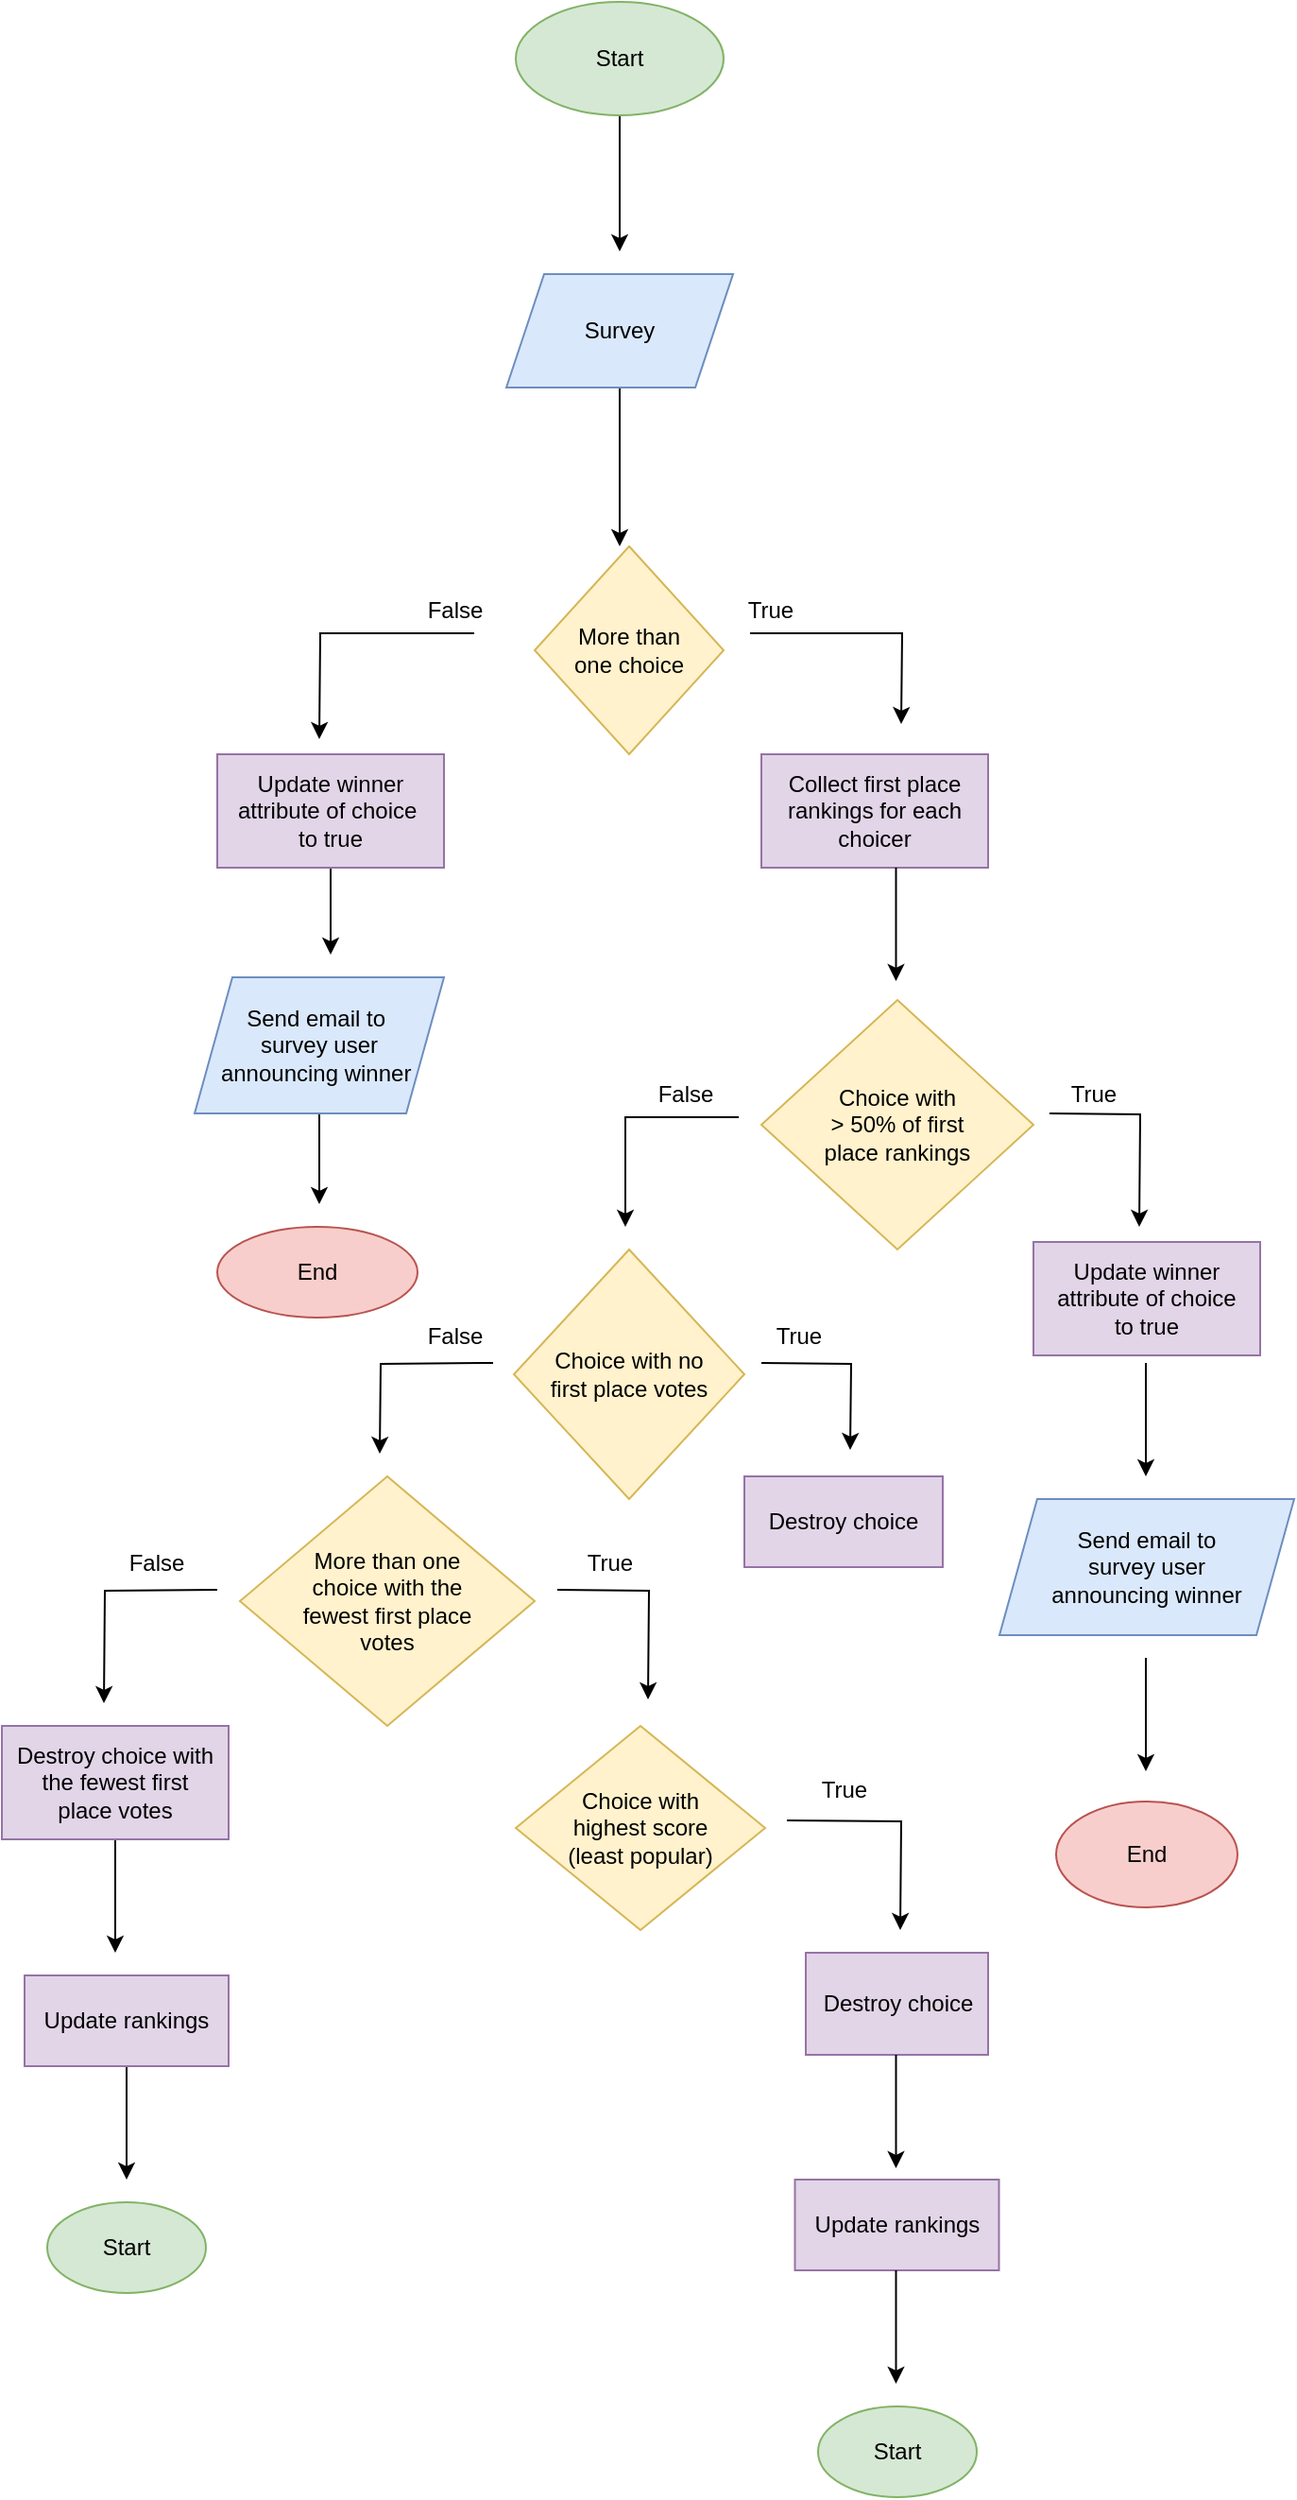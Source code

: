 <mxfile version="14.6.10" type="github">
  <diagram id="C5RBs43oDa-KdzZeNtuy" name="Page-1">
    <mxGraphModel dx="1616" dy="1715" grid="1" gridSize="12" guides="1" tooltips="1" connect="0" arrows="1" fold="1" page="1" pageScale="1" pageWidth="827" pageHeight="1169" math="0" shadow="0">
      <root>
        <mxCell id="WIyWlLk6GJQsqaUBKTNV-0" />
        <mxCell id="WIyWlLk6GJQsqaUBKTNV-1" parent="WIyWlLk6GJQsqaUBKTNV-0" />
        <mxCell id="29_xuqQsDgObVxGRh2MQ-15" style="edgeStyle=orthogonalEdgeStyle;rounded=0;orthogonalLoop=1;jettySize=auto;html=1;" edge="1" parent="WIyWlLk6GJQsqaUBKTNV-1" source="QxfK5x0nZrCedAThmlhR-0">
          <mxGeometry relative="1" as="geometry">
            <mxPoint x="-3" y="-1020" as="targetPoint" />
          </mxGeometry>
        </mxCell>
        <mxCell id="QxfK5x0nZrCedAThmlhR-0" value="Start" style="ellipse;whiteSpace=wrap;html=1;fillColor=#d5e8d4;strokeColor=#82b366;" parent="WIyWlLk6GJQsqaUBKTNV-1" vertex="1">
          <mxGeometry x="-58" y="-1152" width="110" height="60" as="geometry" />
        </mxCell>
        <mxCell id="29_xuqQsDgObVxGRh2MQ-16" style="edgeStyle=orthogonalEdgeStyle;rounded=0;orthogonalLoop=1;jettySize=auto;html=1;entryX=0.45;entryY=0;entryDx=0;entryDy=0;entryPerimeter=0;" edge="1" parent="WIyWlLk6GJQsqaUBKTNV-1" source="29_xuqQsDgObVxGRh2MQ-2" target="29_xuqQsDgObVxGRh2MQ-5">
          <mxGeometry relative="1" as="geometry" />
        </mxCell>
        <mxCell id="29_xuqQsDgObVxGRh2MQ-2" value="Survey" style="shape=parallelogram;perimeter=parallelogramPerimeter;whiteSpace=wrap;html=1;fixedSize=1;fillColor=#dae8fc;strokeColor=#6c8ebf;" vertex="1" parent="WIyWlLk6GJQsqaUBKTNV-1">
          <mxGeometry x="-63" y="-1008" width="120" height="60" as="geometry" />
        </mxCell>
        <mxCell id="29_xuqQsDgObVxGRh2MQ-5" value="More than&lt;br&gt;one choice" style="rhombus;whiteSpace=wrap;html=1;fillColor=#fff2cc;strokeColor=#d6b656;" vertex="1" parent="WIyWlLk6GJQsqaUBKTNV-1">
          <mxGeometry x="-48" y="-864" width="100" height="110" as="geometry" />
        </mxCell>
        <mxCell id="29_xuqQsDgObVxGRh2MQ-8" value="" style="endArrow=classic;html=1;rounded=0;edgeStyle=orthogonalEdgeStyle;exitX=0.225;exitY=1.1;exitDx=0;exitDy=0;exitPerimeter=0;" edge="1" parent="WIyWlLk6GJQsqaUBKTNV-1" source="29_xuqQsDgObVxGRh2MQ-12">
          <mxGeometry width="50" height="50" relative="1" as="geometry">
            <mxPoint x="96" y="-820" as="sourcePoint" />
            <mxPoint x="146" y="-770" as="targetPoint" />
          </mxGeometry>
        </mxCell>
        <mxCell id="29_xuqQsDgObVxGRh2MQ-18" style="edgeStyle=orthogonalEdgeStyle;rounded=0;orthogonalLoop=1;jettySize=auto;html=1;" edge="1" parent="WIyWlLk6GJQsqaUBKTNV-1" source="29_xuqQsDgObVxGRh2MQ-9">
          <mxGeometry relative="1" as="geometry">
            <mxPoint x="-156" y="-648" as="targetPoint" />
          </mxGeometry>
        </mxCell>
        <mxCell id="29_xuqQsDgObVxGRh2MQ-9" value="Update winner attribute of choice&amp;nbsp;&lt;br&gt;to true" style="rounded=0;whiteSpace=wrap;html=1;fillColor=#e1d5e7;strokeColor=#9673a6;fontStyle=0;" vertex="1" parent="WIyWlLk6GJQsqaUBKTNV-1">
          <mxGeometry x="-216" y="-754" width="120" height="60" as="geometry" />
        </mxCell>
        <mxCell id="29_xuqQsDgObVxGRh2MQ-10" value="" style="endArrow=classic;html=1;rounded=0;edgeStyle=orthogonalEdgeStyle;exitX=0.75;exitY=1.1;exitDx=0;exitDy=0;exitPerimeter=0;" edge="1" parent="WIyWlLk6GJQsqaUBKTNV-1" source="29_xuqQsDgObVxGRh2MQ-11">
          <mxGeometry width="50" height="50" relative="1" as="geometry">
            <mxPoint x="-104" y="-820" as="sourcePoint" />
            <mxPoint x="-162" y="-762" as="targetPoint" />
          </mxGeometry>
        </mxCell>
        <mxCell id="29_xuqQsDgObVxGRh2MQ-11" value="False" style="text;html=1;strokeColor=none;fillColor=none;align=center;verticalAlign=middle;whiteSpace=wrap;rounded=0;" vertex="1" parent="WIyWlLk6GJQsqaUBKTNV-1">
          <mxGeometry x="-110" y="-840" width="40" height="20" as="geometry" />
        </mxCell>
        <mxCell id="29_xuqQsDgObVxGRh2MQ-12" value="True" style="text;html=1;strokeColor=none;fillColor=none;align=center;verticalAlign=middle;whiteSpace=wrap;rounded=0;" vertex="1" parent="WIyWlLk6GJQsqaUBKTNV-1">
          <mxGeometry x="57" y="-840" width="40" height="20" as="geometry" />
        </mxCell>
        <mxCell id="29_xuqQsDgObVxGRh2MQ-25" style="edgeStyle=orthogonalEdgeStyle;rounded=0;orthogonalLoop=1;jettySize=auto;html=1;" edge="1" parent="WIyWlLk6GJQsqaUBKTNV-1" source="29_xuqQsDgObVxGRh2MQ-17">
          <mxGeometry relative="1" as="geometry">
            <mxPoint x="-162" y="-516" as="targetPoint" />
          </mxGeometry>
        </mxCell>
        <mxCell id="29_xuqQsDgObVxGRh2MQ-17" value="Send email to&amp;nbsp;&lt;br&gt;survey user&lt;br&gt;announcing winner&amp;nbsp;" style="shape=parallelogram;perimeter=parallelogramPerimeter;whiteSpace=wrap;html=1;fixedSize=1;fillColor=#dae8fc;strokeColor=#6c8ebf;" vertex="1" parent="WIyWlLk6GJQsqaUBKTNV-1">
          <mxGeometry x="-228" y="-636" width="132" height="72" as="geometry" />
        </mxCell>
        <mxCell id="29_xuqQsDgObVxGRh2MQ-19" value="End" style="ellipse;whiteSpace=wrap;html=1;fillColor=#f8cecc;strokeColor=#b85450;" vertex="1" parent="WIyWlLk6GJQsqaUBKTNV-1">
          <mxGeometry x="-216" y="-504" width="106" height="48" as="geometry" />
        </mxCell>
        <mxCell id="29_xuqQsDgObVxGRh2MQ-21" value="Collect first place&lt;br&gt;rankings for each&lt;br&gt;choicer" style="rounded=0;whiteSpace=wrap;html=1;fillColor=#e1d5e7;strokeColor=#9673a6;" vertex="1" parent="WIyWlLk6GJQsqaUBKTNV-1">
          <mxGeometry x="72" y="-754" width="120" height="60" as="geometry" />
        </mxCell>
        <mxCell id="29_xuqQsDgObVxGRh2MQ-22" value="Choice with&lt;br&gt;&amp;gt; 50% of first&lt;br&gt;place rankings" style="rhombus;whiteSpace=wrap;html=1;fillColor=#fff2cc;strokeColor=#d6b656;" vertex="1" parent="WIyWlLk6GJQsqaUBKTNV-1">
          <mxGeometry x="72" y="-624" width="144" height="132" as="geometry" />
        </mxCell>
        <mxCell id="29_xuqQsDgObVxGRh2MQ-26" value="" style="endArrow=classic;html=1;rounded=0;edgeStyle=orthogonalEdgeStyle;" edge="1" parent="WIyWlLk6GJQsqaUBKTNV-1">
          <mxGeometry width="50" height="50" relative="1" as="geometry">
            <mxPoint x="60" y="-562" as="sourcePoint" />
            <mxPoint y="-504" as="targetPoint" />
            <Array as="points">
              <mxPoint y="-562" />
            </Array>
          </mxGeometry>
        </mxCell>
        <mxCell id="29_xuqQsDgObVxGRh2MQ-27" value="False" style="text;html=1;strokeColor=none;fillColor=none;align=center;verticalAlign=middle;whiteSpace=wrap;rounded=0;" vertex="1" parent="WIyWlLk6GJQsqaUBKTNV-1">
          <mxGeometry x="12" y="-584" width="40" height="20" as="geometry" />
        </mxCell>
        <mxCell id="29_xuqQsDgObVxGRh2MQ-28" value="Choice with no&lt;br&gt;first place votes" style="rhombus;whiteSpace=wrap;html=1;fillColor=#fff2cc;strokeColor=#d6b656;" vertex="1" parent="WIyWlLk6GJQsqaUBKTNV-1">
          <mxGeometry x="-59" y="-492" width="122" height="132" as="geometry" />
        </mxCell>
        <mxCell id="29_xuqQsDgObVxGRh2MQ-31" value="" style="endArrow=classic;html=1;rounded=0;edgeStyle=orthogonalEdgeStyle;" edge="1" parent="WIyWlLk6GJQsqaUBKTNV-1">
          <mxGeometry width="50" height="50" relative="1" as="geometry">
            <mxPoint x="-70" y="-432" as="sourcePoint" />
            <mxPoint x="-130" y="-384" as="targetPoint" />
          </mxGeometry>
        </mxCell>
        <mxCell id="29_xuqQsDgObVxGRh2MQ-32" value="False" style="text;html=1;strokeColor=none;fillColor=none;align=center;verticalAlign=middle;whiteSpace=wrap;rounded=0;" vertex="1" parent="WIyWlLk6GJQsqaUBKTNV-1">
          <mxGeometry x="-110" y="-456" width="40" height="20" as="geometry" />
        </mxCell>
        <mxCell id="29_xuqQsDgObVxGRh2MQ-33" value="" style="endArrow=classic;html=1;rounded=0;edgeStyle=orthogonalEdgeStyle;" edge="1" parent="WIyWlLk6GJQsqaUBKTNV-1">
          <mxGeometry width="50" height="50" relative="1" as="geometry">
            <mxPoint x="72" y="-432" as="sourcePoint" />
            <mxPoint x="119" y="-386" as="targetPoint" />
          </mxGeometry>
        </mxCell>
        <mxCell id="29_xuqQsDgObVxGRh2MQ-34" value="True" style="text;html=1;strokeColor=none;fillColor=none;align=center;verticalAlign=middle;whiteSpace=wrap;rounded=0;" vertex="1" parent="WIyWlLk6GJQsqaUBKTNV-1">
          <mxGeometry x="72" y="-456" width="40" height="20" as="geometry" />
        </mxCell>
        <mxCell id="29_xuqQsDgObVxGRh2MQ-35" value="Destroy choice" style="rounded=0;whiteSpace=wrap;html=1;fillColor=#e1d5e7;strokeColor=#9673a6;" vertex="1" parent="WIyWlLk6GJQsqaUBKTNV-1">
          <mxGeometry x="63" y="-372" width="105" height="48" as="geometry" />
        </mxCell>
        <mxCell id="29_xuqQsDgObVxGRh2MQ-36" value="More than one&lt;br&gt;choice with the&lt;br&gt;fewest first place&lt;br&gt;votes" style="rhombus;whiteSpace=wrap;html=1;fillColor=#fff2cc;strokeColor=#d6b656;" vertex="1" parent="WIyWlLk6GJQsqaUBKTNV-1">
          <mxGeometry x="-204" y="-372" width="156" height="132" as="geometry" />
        </mxCell>
        <mxCell id="29_xuqQsDgObVxGRh2MQ-38" value="" style="endArrow=classic;html=1;rounded=0;edgeStyle=orthogonalEdgeStyle;" edge="1" parent="WIyWlLk6GJQsqaUBKTNV-1">
          <mxGeometry width="50" height="50" relative="1" as="geometry">
            <mxPoint x="-216" y="-312" as="sourcePoint" />
            <mxPoint x="-276" y="-252" as="targetPoint" />
          </mxGeometry>
        </mxCell>
        <mxCell id="29_xuqQsDgObVxGRh2MQ-40" value="False" style="text;html=1;strokeColor=none;fillColor=none;align=center;verticalAlign=middle;whiteSpace=wrap;rounded=0;" vertex="1" parent="WIyWlLk6GJQsqaUBKTNV-1">
          <mxGeometry x="-268" y="-336" width="40" height="20" as="geometry" />
        </mxCell>
        <mxCell id="29_xuqQsDgObVxGRh2MQ-44" value="" style="edgeStyle=orthogonalEdgeStyle;rounded=0;orthogonalLoop=1;jettySize=auto;html=1;" edge="1" parent="WIyWlLk6GJQsqaUBKTNV-1" source="29_xuqQsDgObVxGRh2MQ-41">
          <mxGeometry relative="1" as="geometry">
            <mxPoint x="-270" y="-120" as="targetPoint" />
          </mxGeometry>
        </mxCell>
        <mxCell id="29_xuqQsDgObVxGRh2MQ-41" value="Destroy choice with&lt;br&gt;the fewest first&lt;br&gt;place votes" style="rounded=0;whiteSpace=wrap;html=1;fillColor=#e1d5e7;strokeColor=#9673a6;" vertex="1" parent="WIyWlLk6GJQsqaUBKTNV-1">
          <mxGeometry x="-330" y="-240" width="120" height="60" as="geometry" />
        </mxCell>
        <mxCell id="29_xuqQsDgObVxGRh2MQ-45" style="edgeStyle=orthogonalEdgeStyle;rounded=0;orthogonalLoop=1;jettySize=auto;html=1;" edge="1" parent="WIyWlLk6GJQsqaUBKTNV-1" source="29_xuqQsDgObVxGRh2MQ-42">
          <mxGeometry relative="1" as="geometry">
            <mxPoint x="-264" as="targetPoint" />
          </mxGeometry>
        </mxCell>
        <mxCell id="29_xuqQsDgObVxGRh2MQ-42" value="Update rankings" style="rounded=0;whiteSpace=wrap;html=1;fillColor=#e1d5e7;strokeColor=#9673a6;" vertex="1" parent="WIyWlLk6GJQsqaUBKTNV-1">
          <mxGeometry x="-318" y="-108" width="108" height="48" as="geometry" />
        </mxCell>
        <mxCell id="29_xuqQsDgObVxGRh2MQ-43" value="Start" style="ellipse;whiteSpace=wrap;html=1;fillColor=#d5e8d4;strokeColor=#82b366;" vertex="1" parent="WIyWlLk6GJQsqaUBKTNV-1">
          <mxGeometry x="-306" y="12" width="84" height="48" as="geometry" />
        </mxCell>
        <mxCell id="29_xuqQsDgObVxGRh2MQ-46" value="" style="endArrow=classic;html=1;rounded=0;edgeStyle=orthogonalEdgeStyle;" edge="1" parent="WIyWlLk6GJQsqaUBKTNV-1">
          <mxGeometry width="50" height="50" relative="1" as="geometry">
            <mxPoint x="-36" y="-312" as="sourcePoint" />
            <mxPoint x="12" y="-254" as="targetPoint" />
          </mxGeometry>
        </mxCell>
        <mxCell id="29_xuqQsDgObVxGRh2MQ-47" value="True" style="text;html=1;strokeColor=none;fillColor=none;align=center;verticalAlign=middle;whiteSpace=wrap;rounded=0;" vertex="1" parent="WIyWlLk6GJQsqaUBKTNV-1">
          <mxGeometry x="-28" y="-336" width="40" height="20" as="geometry" />
        </mxCell>
        <mxCell id="29_xuqQsDgObVxGRh2MQ-48" value="Choice with&lt;br&gt;highest score&lt;br&gt;(least popular)" style="rhombus;whiteSpace=wrap;html=1;fillColor=#fff2cc;strokeColor=#d6b656;" vertex="1" parent="WIyWlLk6GJQsqaUBKTNV-1">
          <mxGeometry x="-58" y="-240" width="132" height="108" as="geometry" />
        </mxCell>
        <mxCell id="29_xuqQsDgObVxGRh2MQ-50" value="" style="endArrow=classic;html=1;rounded=0;edgeStyle=orthogonalEdgeStyle;" edge="1" parent="WIyWlLk6GJQsqaUBKTNV-1">
          <mxGeometry width="50" height="50" relative="1" as="geometry">
            <mxPoint x="85.5" y="-190" as="sourcePoint" />
            <mxPoint x="145.5" y="-132" as="targetPoint" />
          </mxGeometry>
        </mxCell>
        <mxCell id="29_xuqQsDgObVxGRh2MQ-51" value="True" style="text;html=1;strokeColor=none;fillColor=none;align=center;verticalAlign=middle;whiteSpace=wrap;rounded=0;" vertex="1" parent="WIyWlLk6GJQsqaUBKTNV-1">
          <mxGeometry x="95.5" y="-216" width="40" height="20" as="geometry" />
        </mxCell>
        <mxCell id="29_xuqQsDgObVxGRh2MQ-52" value="Destroy choice" style="rounded=0;whiteSpace=wrap;html=1;fillColor=#e1d5e7;strokeColor=#9673a6;" vertex="1" parent="WIyWlLk6GJQsqaUBKTNV-1">
          <mxGeometry x="95.5" y="-120" width="96.5" height="54" as="geometry" />
        </mxCell>
        <mxCell id="29_xuqQsDgObVxGRh2MQ-53" value="Update rankings" style="rounded=0;whiteSpace=wrap;html=1;fillColor=#e1d5e7;strokeColor=#9673a6;" vertex="1" parent="WIyWlLk6GJQsqaUBKTNV-1">
          <mxGeometry x="89.75" width="108" height="48" as="geometry" />
        </mxCell>
        <mxCell id="29_xuqQsDgObVxGRh2MQ-54" value="Start" style="ellipse;whiteSpace=wrap;html=1;fillColor=#d5e8d4;strokeColor=#82b366;" vertex="1" parent="WIyWlLk6GJQsqaUBKTNV-1">
          <mxGeometry x="102" y="120" width="84" height="48" as="geometry" />
        </mxCell>
        <mxCell id="29_xuqQsDgObVxGRh2MQ-56" value="" style="edgeStyle=orthogonalEdgeStyle;rounded=0;orthogonalLoop=1;jettySize=auto;html=1;" edge="1" parent="WIyWlLk6GJQsqaUBKTNV-1">
          <mxGeometry relative="1" as="geometry">
            <mxPoint x="143.25" y="-66" as="sourcePoint" />
            <mxPoint x="143.25" y="-6" as="targetPoint" />
          </mxGeometry>
        </mxCell>
        <mxCell id="29_xuqQsDgObVxGRh2MQ-57" value="" style="edgeStyle=orthogonalEdgeStyle;rounded=0;orthogonalLoop=1;jettySize=auto;html=1;" edge="1" parent="WIyWlLk6GJQsqaUBKTNV-1">
          <mxGeometry relative="1" as="geometry">
            <mxPoint x="143.25" y="48" as="sourcePoint" />
            <mxPoint x="143.25" y="108" as="targetPoint" />
          </mxGeometry>
        </mxCell>
        <mxCell id="29_xuqQsDgObVxGRh2MQ-58" value="" style="edgeStyle=orthogonalEdgeStyle;rounded=0;orthogonalLoop=1;jettySize=auto;html=1;" edge="1" parent="WIyWlLk6GJQsqaUBKTNV-1">
          <mxGeometry relative="1" as="geometry">
            <mxPoint x="143.25" y="-694" as="sourcePoint" />
            <mxPoint x="143.25" y="-634" as="targetPoint" />
          </mxGeometry>
        </mxCell>
        <mxCell id="29_xuqQsDgObVxGRh2MQ-59" value="" style="endArrow=classic;html=1;rounded=0;edgeStyle=orthogonalEdgeStyle;" edge="1" parent="WIyWlLk6GJQsqaUBKTNV-1">
          <mxGeometry width="50" height="50" relative="1" as="geometry">
            <mxPoint x="224.5" y="-564" as="sourcePoint" />
            <mxPoint x="272" y="-504" as="targetPoint" />
          </mxGeometry>
        </mxCell>
        <mxCell id="29_xuqQsDgObVxGRh2MQ-60" value="True" style="text;html=1;strokeColor=none;fillColor=none;align=center;verticalAlign=middle;whiteSpace=wrap;rounded=0;" vertex="1" parent="WIyWlLk6GJQsqaUBKTNV-1">
          <mxGeometry x="228" y="-584" width="40" height="20" as="geometry" />
        </mxCell>
        <mxCell id="29_xuqQsDgObVxGRh2MQ-61" value="Update winner&lt;br&gt;attribute of choice&lt;br&gt;to true" style="rounded=0;whiteSpace=wrap;html=1;fillColor=#e1d5e7;strokeColor=#9673a6;" vertex="1" parent="WIyWlLk6GJQsqaUBKTNV-1">
          <mxGeometry x="216" y="-496" width="120" height="60" as="geometry" />
        </mxCell>
        <mxCell id="29_xuqQsDgObVxGRh2MQ-62" value="" style="edgeStyle=orthogonalEdgeStyle;rounded=0;orthogonalLoop=1;jettySize=auto;html=1;" edge="1" parent="WIyWlLk6GJQsqaUBKTNV-1">
          <mxGeometry relative="1" as="geometry">
            <mxPoint x="275.5" y="-432" as="sourcePoint" />
            <mxPoint x="275.5" y="-372" as="targetPoint" />
          </mxGeometry>
        </mxCell>
        <mxCell id="29_xuqQsDgObVxGRh2MQ-63" value="Send email to&lt;br&gt;survey user&lt;br&gt;announcing winner" style="shape=parallelogram;perimeter=parallelogramPerimeter;whiteSpace=wrap;html=1;fixedSize=1;fillColor=#dae8fc;strokeColor=#6c8ebf;" vertex="1" parent="WIyWlLk6GJQsqaUBKTNV-1">
          <mxGeometry x="198" y="-360" width="156" height="72" as="geometry" />
        </mxCell>
        <mxCell id="29_xuqQsDgObVxGRh2MQ-64" value="" style="edgeStyle=orthogonalEdgeStyle;rounded=0;orthogonalLoop=1;jettySize=auto;html=1;" edge="1" parent="WIyWlLk6GJQsqaUBKTNV-1">
          <mxGeometry relative="1" as="geometry">
            <mxPoint x="275.5" y="-276" as="sourcePoint" />
            <mxPoint x="275.5" y="-216" as="targetPoint" />
          </mxGeometry>
        </mxCell>
        <mxCell id="29_xuqQsDgObVxGRh2MQ-65" value="End" style="ellipse;whiteSpace=wrap;html=1;fillColor=#f8cecc;strokeColor=#b85450;" vertex="1" parent="WIyWlLk6GJQsqaUBKTNV-1">
          <mxGeometry x="228" y="-200" width="96" height="56" as="geometry" />
        </mxCell>
      </root>
    </mxGraphModel>
  </diagram>
</mxfile>
